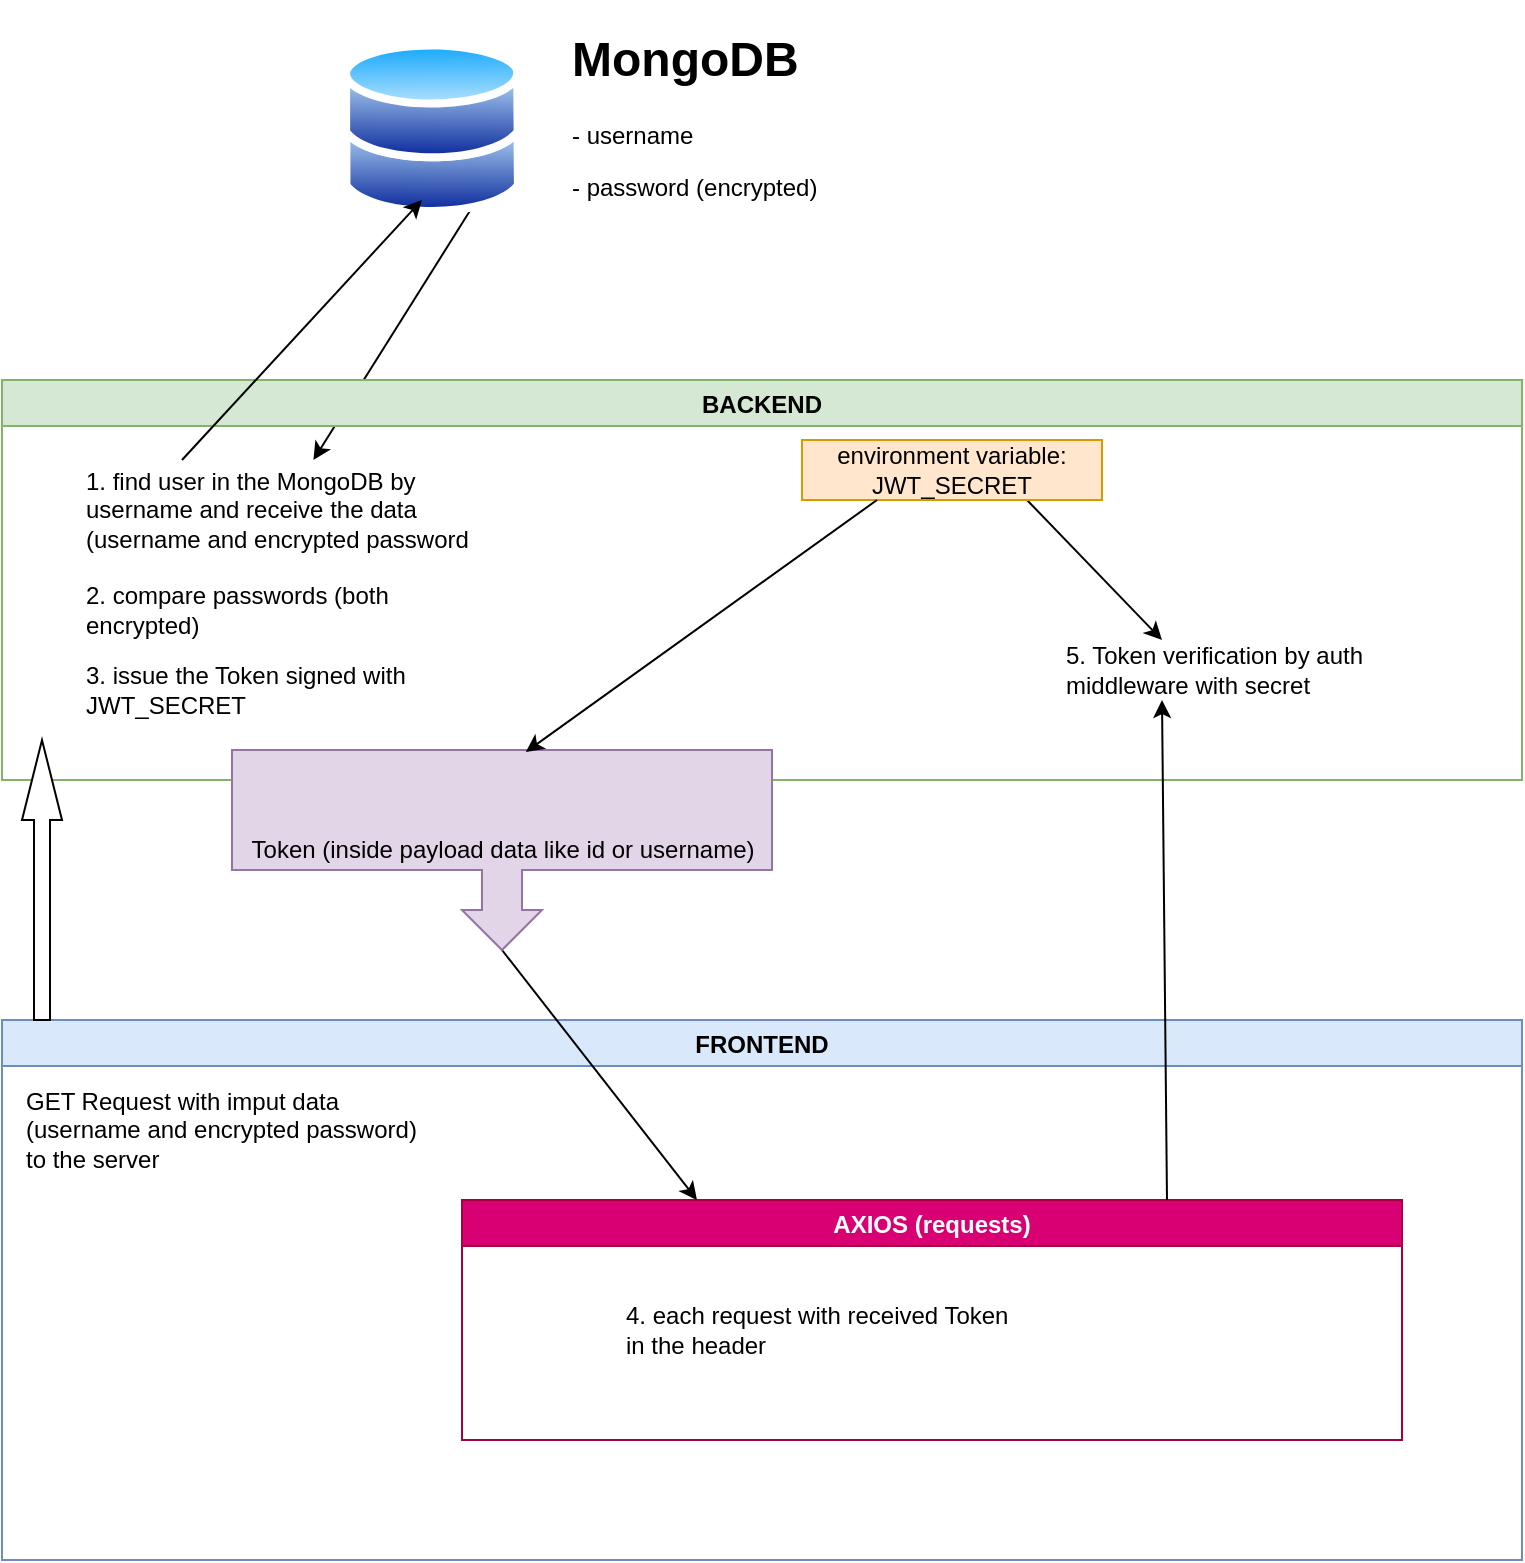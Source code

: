<mxfile>
    <diagram id="Whwxr7C6oZBUOi9A1Vgr" name="Page-1">
        <mxGraphModel dx="1011" dy="913" grid="1" gridSize="10" guides="1" tooltips="1" connect="1" arrows="1" fold="1" page="1" pageScale="1" pageWidth="850" pageHeight="1100" math="0" shadow="0">
            <root>
                <mxCell id="0"/>
                <mxCell id="1" parent="0"/>
                <mxCell id="15" style="edgeStyle=none;html=1;exitX=0.75;exitY=1;exitDx=0;exitDy=0;" parent="1" source="2" target="13" edge="1">
                    <mxGeometry relative="1" as="geometry"/>
                </mxCell>
                <mxCell id="2" value="" style="aspect=fixed;perimeter=ellipsePerimeter;html=1;align=center;shadow=0;dashed=0;spacingTop=3;image;image=img/lib/active_directory/databases.svg;" parent="1" vertex="1">
                    <mxGeometry x="210" y="30" width="90" height="88.2" as="geometry"/>
                </mxCell>
                <mxCell id="3" value="&lt;h1&gt;MongoDB&lt;/h1&gt;&lt;p&gt;- username&lt;/p&gt;&lt;p&gt;- password (encrypted)&lt;/p&gt;" style="text;html=1;strokeColor=none;fillColor=none;spacing=5;spacingTop=-20;whiteSpace=wrap;overflow=hidden;rounded=0;" parent="1" vertex="1">
                    <mxGeometry x="320" y="20" width="190" height="120" as="geometry"/>
                </mxCell>
                <mxCell id="8" value="BACKEND" style="swimlane;labelBackgroundColor=none;fillColor=#d5e8d4;strokeColor=#82b366;" parent="1" vertex="1">
                    <mxGeometry x="40" y="200" width="760" height="200" as="geometry"/>
                </mxCell>
                <mxCell id="27" style="edgeStyle=none;html=1;exitX=0.75;exitY=1;exitDx=0;exitDy=0;entryX=0.25;entryY=0;entryDx=0;entryDy=0;fontColor=default;" parent="8" source="10" target="23" edge="1">
                    <mxGeometry relative="1" as="geometry"/>
                </mxCell>
                <mxCell id="10" value="environment variable: JWT_SECRET" style="text;html=1;strokeColor=#d79b00;fillColor=#ffe6cc;align=center;verticalAlign=middle;whiteSpace=wrap;rounded=0;" parent="8" vertex="1">
                    <mxGeometry x="400" y="30" width="150" height="30" as="geometry"/>
                </mxCell>
                <mxCell id="13" value="1. find user in the MongoDB by username and receive the data (username and encrypted password" style="text;html=1;strokeColor=none;fillColor=none;align=left;verticalAlign=middle;whiteSpace=wrap;rounded=0;" parent="8" vertex="1">
                    <mxGeometry x="40" y="40" width="200" height="50" as="geometry"/>
                </mxCell>
                <mxCell id="16" value="2. compare passwords (both encrypted)" style="text;html=1;strokeColor=none;fillColor=none;align=left;verticalAlign=middle;whiteSpace=wrap;rounded=0;" parent="8" vertex="1">
                    <mxGeometry x="40" y="100" width="200" height="30" as="geometry"/>
                </mxCell>
                <mxCell id="17" value="3. issue the Token signed with JWT_SECRET" style="text;html=1;strokeColor=none;fillColor=none;align=left;verticalAlign=middle;whiteSpace=wrap;rounded=0;" parent="8" vertex="1">
                    <mxGeometry x="40" y="140" width="200" height="30" as="geometry"/>
                </mxCell>
                <mxCell id="23" value="5. Token verification by auth middleware with secret" style="text;html=1;strokeColor=none;fillColor=none;align=left;verticalAlign=middle;whiteSpace=wrap;rounded=0;" parent="8" vertex="1">
                    <mxGeometry x="530" y="130" width="200" height="30" as="geometry"/>
                </mxCell>
                <mxCell id="11" value="FRONTEND" style="swimlane;fillColor=#dae8fc;strokeColor=#6c8ebf;" parent="1" vertex="1">
                    <mxGeometry x="40" y="520" width="760" height="270" as="geometry"/>
                </mxCell>
                <mxCell id="20" value="AXIOS (requests)" style="swimlane;labelBackgroundColor=none;fillColor=#d80073;strokeColor=#A50040;fontColor=#ffffff;" parent="11" vertex="1">
                    <mxGeometry x="230" y="90" width="470" height="120" as="geometry"/>
                </mxCell>
                <mxCell id="21" value="4. each request with received Token in the header" style="text;html=1;strokeColor=none;fillColor=none;align=left;verticalAlign=middle;whiteSpace=wrap;rounded=0;" parent="20" vertex="1">
                    <mxGeometry x="80" y="40" width="200" height="50" as="geometry"/>
                </mxCell>
                <mxCell id="29" value="GET Request with imput data (username and encrypted password) to the server" style="text;html=1;strokeColor=none;fillColor=none;align=left;verticalAlign=middle;whiteSpace=wrap;rounded=0;" parent="11" vertex="1">
                    <mxGeometry x="10" y="30" width="200" height="50" as="geometry"/>
                </mxCell>
                <mxCell id="14" style="edgeStyle=none;html=1;exitX=0.25;exitY=0;exitDx=0;exitDy=0;entryX=0.444;entryY=0.907;entryDx=0;entryDy=0;entryPerimeter=0;" parent="1" source="13" target="2" edge="1">
                    <mxGeometry relative="1" as="geometry"/>
                </mxCell>
                <mxCell id="22" style="edgeStyle=none;html=1;exitX=0;exitY=0;exitDx=100;exitDy=135;exitPerimeter=0;entryX=0.25;entryY=0;entryDx=0;entryDy=0;fontColor=default;" parent="1" source="18" target="20" edge="1">
                    <mxGeometry relative="1" as="geometry"/>
                </mxCell>
                <mxCell id="18" value="Token (inside payload data like id or username)" style="html=1;shadow=0;dashed=0;align=center;verticalAlign=middle;shape=mxgraph.arrows2.calloutArrow;dy=10;dx=20;notch=60;arrowHead=10;labelBackgroundColor=none;fillColor=#e1d5e7;rotation=90;strokeColor=#9673a6;horizontal=0;" parent="1" vertex="1">
                    <mxGeometry x="240" y="300" width="100" height="270" as="geometry"/>
                </mxCell>
                <mxCell id="25" style="edgeStyle=none;html=1;exitX=0.25;exitY=1;exitDx=0;exitDy=0;entryX=0.01;entryY=0.456;entryDx=0;entryDy=0;entryPerimeter=0;fontColor=default;" parent="1" source="10" target="18" edge="1">
                    <mxGeometry relative="1" as="geometry"/>
                </mxCell>
                <mxCell id="26" style="edgeStyle=none;html=1;exitX=0.75;exitY=0;exitDx=0;exitDy=0;entryX=0.25;entryY=1;entryDx=0;entryDy=0;fontColor=default;" parent="1" source="20" target="23" edge="1">
                    <mxGeometry relative="1" as="geometry"/>
                </mxCell>
                <mxCell id="28" value="" style="html=1;shadow=0;dashed=0;align=center;verticalAlign=middle;shape=mxgraph.arrows2.arrow;dy=0.6;dx=40;notch=0;rotation=-90;" parent="1" vertex="1">
                    <mxGeometry x="-10" y="440" width="140" height="20" as="geometry"/>
                </mxCell>
            </root>
        </mxGraphModel>
    </diagram>
</mxfile>